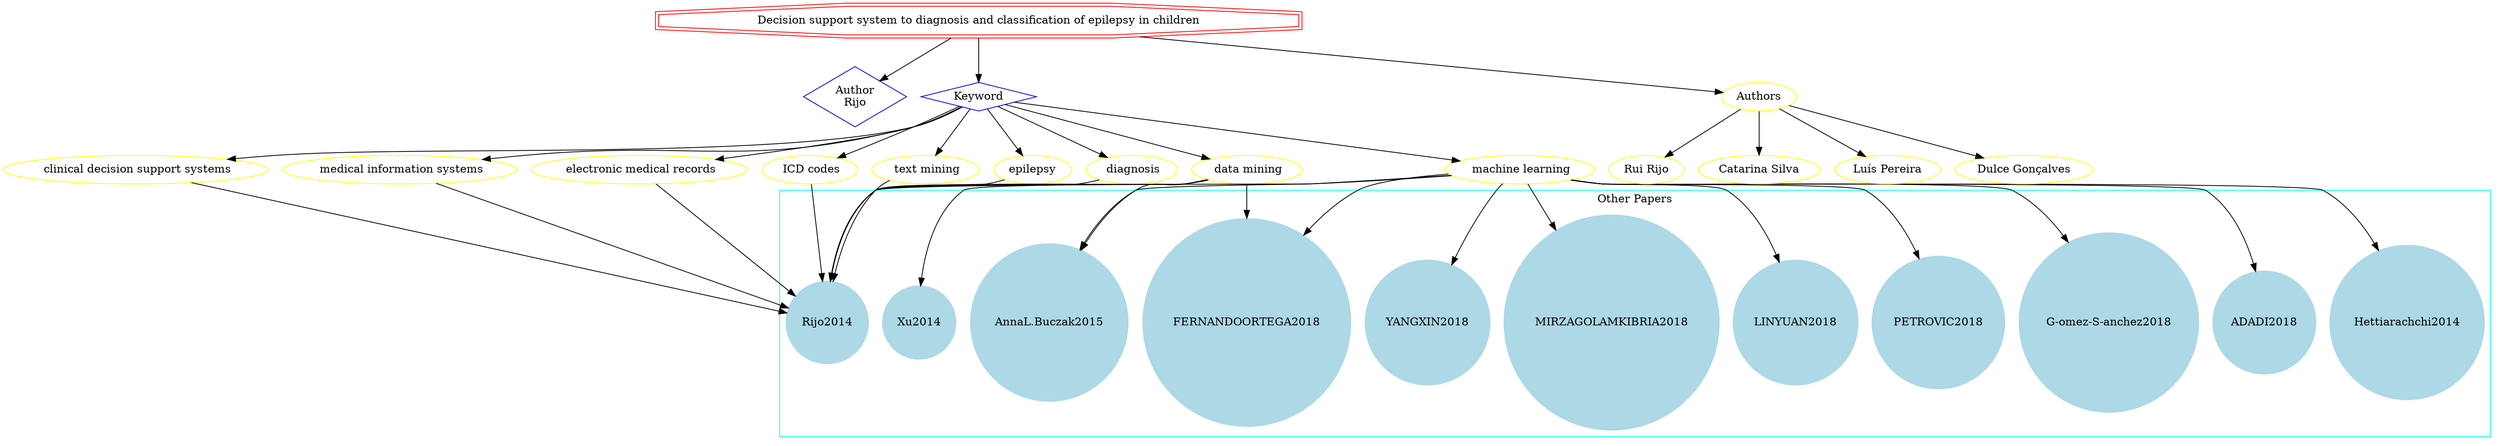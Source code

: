 strict digraph mind_map101 {
	node [color=red shape=doubleoctagon]
	"Decision support system to diagnosis and classification of epilepsy in children"
	node [color=blue shape=diamond]
	"Author
Rijo"
	Keyword
	"Decision support system to diagnosis and classification of epilepsy in children" -> "Author
Rijo"
	"Decision support system to diagnosis and classification of epilepsy in children" -> Keyword
	node [color=yellow shape=ellipse]
	epilepsy
	Keyword -> epilepsy
	" diagnosis"
	Keyword -> " diagnosis"
	" clinical decision support systems"
	Keyword -> " clinical decision support systems"
	" medical information systems"
	Keyword -> " medical information systems"
	" electronic medical records"
	Keyword -> " electronic medical records"
	" ICD codes"
	Keyword -> " ICD codes"
	" data mining"
	Keyword -> " data mining"
	" text mining"
	Keyword -> " text mining"
	" machine learning"
	Keyword -> " machine learning"
	subgraph cluster_0 {
		node [style=filled]
		node [color=lightblue shape=circle]
		label="Other Papers"
		color=cyan
		PETROVIC2018
		LINYUAN2018
		FERNANDOORTEGA2018
		MIRZAGOLAMKIBRIA2018
		YANGXIN2018
		Hettiarachchi2014
		ADADI2018
		"AnnaL.Buczak2015"
		Xu2014
		"G-omez-S-anchez2018"
		Rijo2014
	}
	epilepsy -> Rijo2014
	" diagnosis" -> Rijo2014
	" clinical decision support systems" -> Rijo2014
	" medical information systems" -> Rijo2014
	" electronic medical records" -> Rijo2014
	" ICD codes" -> Rijo2014
	" data mining" -> FERNANDOORTEGA2018
	" data mining" -> "AnnaL.Buczak2015"
	" data mining" -> Xu2014
	" data mining" -> Rijo2014
	" text mining" -> Rijo2014
	" machine learning" -> PETROVIC2018
	" machine learning" -> LINYUAN2018
	" machine learning" -> FERNANDOORTEGA2018
	" machine learning" -> MIRZAGOLAMKIBRIA2018
	" machine learning" -> YANGXIN2018
	" machine learning" -> Hettiarachchi2014
	" machine learning" -> ADADI2018
	" machine learning" -> "AnnaL.Buczak2015"
	" machine learning" -> "G-omez-S-anchez2018"
	" machine learning" -> Rijo2014
	"Decision support system to diagnosis and classification of epilepsy in children" -> Authors
	Authors -> "Rui Rijo"
	Authors -> "Catarina Silva"
	Authors -> "Luís Pereira"
	Authors -> "Dulce Gonçalves"
}
